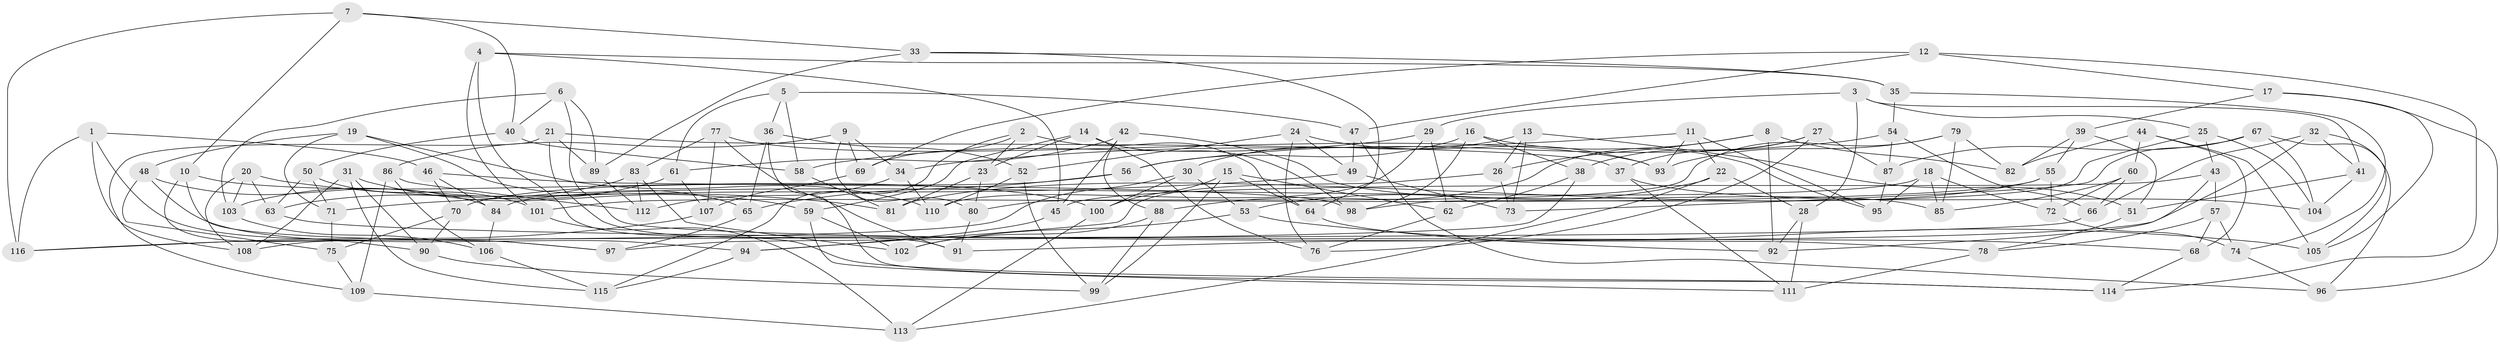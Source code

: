 // Generated by graph-tools (version 1.1) at 2025/37/03/09/25 02:37:55]
// undirected, 116 vertices, 232 edges
graph export_dot {
graph [start="1"]
  node [color=gray90,style=filled];
  1;
  2;
  3;
  4;
  5;
  6;
  7;
  8;
  9;
  10;
  11;
  12;
  13;
  14;
  15;
  16;
  17;
  18;
  19;
  20;
  21;
  22;
  23;
  24;
  25;
  26;
  27;
  28;
  29;
  30;
  31;
  32;
  33;
  34;
  35;
  36;
  37;
  38;
  39;
  40;
  41;
  42;
  43;
  44;
  45;
  46;
  47;
  48;
  49;
  50;
  51;
  52;
  53;
  54;
  55;
  56;
  57;
  58;
  59;
  60;
  61;
  62;
  63;
  64;
  65;
  66;
  67;
  68;
  69;
  70;
  71;
  72;
  73;
  74;
  75;
  76;
  77;
  78;
  79;
  80;
  81;
  82;
  83;
  84;
  85;
  86;
  87;
  88;
  89;
  90;
  91;
  92;
  93;
  94;
  95;
  96;
  97;
  98;
  99;
  100;
  101;
  102;
  103;
  104;
  105;
  106;
  107;
  108;
  109;
  110;
  111;
  112;
  113;
  114;
  115;
  116;
  1 -- 116;
  1 -- 46;
  1 -- 97;
  1 -- 108;
  2 -- 64;
  2 -- 115;
  2 -- 23;
  2 -- 69;
  3 -- 41;
  3 -- 28;
  3 -- 25;
  3 -- 29;
  4 -- 101;
  4 -- 45;
  4 -- 114;
  4 -- 35;
  5 -- 61;
  5 -- 47;
  5 -- 58;
  5 -- 36;
  6 -- 103;
  6 -- 40;
  6 -- 89;
  6 -- 78;
  7 -- 10;
  7 -- 40;
  7 -- 116;
  7 -- 33;
  8 -- 92;
  8 -- 82;
  8 -- 26;
  8 -- 88;
  9 -- 69;
  9 -- 80;
  9 -- 34;
  9 -- 86;
  10 -- 97;
  10 -- 90;
  10 -- 100;
  11 -- 34;
  11 -- 22;
  11 -- 93;
  11 -- 95;
  12 -- 114;
  12 -- 17;
  12 -- 47;
  12 -- 69;
  13 -- 30;
  13 -- 26;
  13 -- 73;
  13 -- 51;
  14 -- 23;
  14 -- 59;
  14 -- 76;
  14 -- 98;
  15 -- 99;
  15 -- 62;
  15 -- 64;
  15 -- 100;
  16 -- 38;
  16 -- 95;
  16 -- 56;
  16 -- 98;
  17 -- 105;
  17 -- 96;
  17 -- 39;
  18 -- 84;
  18 -- 85;
  18 -- 95;
  18 -- 72;
  19 -- 71;
  19 -- 65;
  19 -- 110;
  19 -- 48;
  20 -- 81;
  20 -- 63;
  20 -- 108;
  20 -- 103;
  21 -- 89;
  21 -- 109;
  21 -- 91;
  21 -- 37;
  22 -- 53;
  22 -- 28;
  22 -- 113;
  23 -- 81;
  23 -- 80;
  24 -- 52;
  24 -- 49;
  24 -- 76;
  24 -- 93;
  25 -- 98;
  25 -- 43;
  25 -- 104;
  26 -- 73;
  26 -- 94;
  27 -- 76;
  27 -- 37;
  27 -- 38;
  27 -- 87;
  28 -- 92;
  28 -- 111;
  29 -- 62;
  29 -- 58;
  29 -- 110;
  30 -- 116;
  30 -- 100;
  30 -- 53;
  31 -- 59;
  31 -- 108;
  31 -- 115;
  31 -- 90;
  32 -- 105;
  32 -- 41;
  32 -- 66;
  32 -- 91;
  33 -- 35;
  33 -- 89;
  33 -- 64;
  34 -- 112;
  34 -- 110;
  35 -- 74;
  35 -- 54;
  36 -- 52;
  36 -- 114;
  36 -- 65;
  37 -- 111;
  37 -- 104;
  38 -- 97;
  38 -- 62;
  39 -- 55;
  39 -- 51;
  39 -- 82;
  40 -- 50;
  40 -- 58;
  41 -- 51;
  41 -- 104;
  42 -- 85;
  42 -- 61;
  42 -- 88;
  42 -- 45;
  43 -- 92;
  43 -- 45;
  43 -- 57;
  44 -- 68;
  44 -- 105;
  44 -- 60;
  44 -- 82;
  45 -- 94;
  46 -- 70;
  46 -- 84;
  46 -- 98;
  47 -- 49;
  47 -- 96;
  48 -- 75;
  48 -- 94;
  48 -- 84;
  49 -- 73;
  49 -- 71;
  50 -- 101;
  50 -- 71;
  50 -- 63;
  51 -- 78;
  52 -- 99;
  52 -- 110;
  53 -- 102;
  53 -- 105;
  54 -- 56;
  54 -- 87;
  54 -- 66;
  55 -- 72;
  55 -- 101;
  55 -- 81;
  56 -- 70;
  56 -- 65;
  57 -- 78;
  57 -- 68;
  57 -- 74;
  58 -- 81;
  59 -- 102;
  59 -- 111;
  60 -- 72;
  60 -- 66;
  60 -- 85;
  61 -- 107;
  61 -- 63;
  62 -- 76;
  63 -- 68;
  64 -- 92;
  65 -- 97;
  66 -- 108;
  67 -- 96;
  67 -- 87;
  67 -- 104;
  67 -- 73;
  68 -- 114;
  69 -- 107;
  70 -- 75;
  70 -- 90;
  71 -- 75;
  72 -- 74;
  74 -- 96;
  75 -- 109;
  77 -- 91;
  77 -- 83;
  77 -- 107;
  77 -- 93;
  78 -- 111;
  79 -- 80;
  79 -- 85;
  79 -- 93;
  79 -- 82;
  80 -- 91;
  83 -- 102;
  83 -- 112;
  83 -- 103;
  84 -- 106;
  86 -- 112;
  86 -- 106;
  86 -- 109;
  87 -- 95;
  88 -- 99;
  88 -- 102;
  89 -- 112;
  90 -- 99;
  94 -- 115;
  100 -- 113;
  101 -- 113;
  103 -- 106;
  106 -- 115;
  107 -- 116;
  109 -- 113;
}
